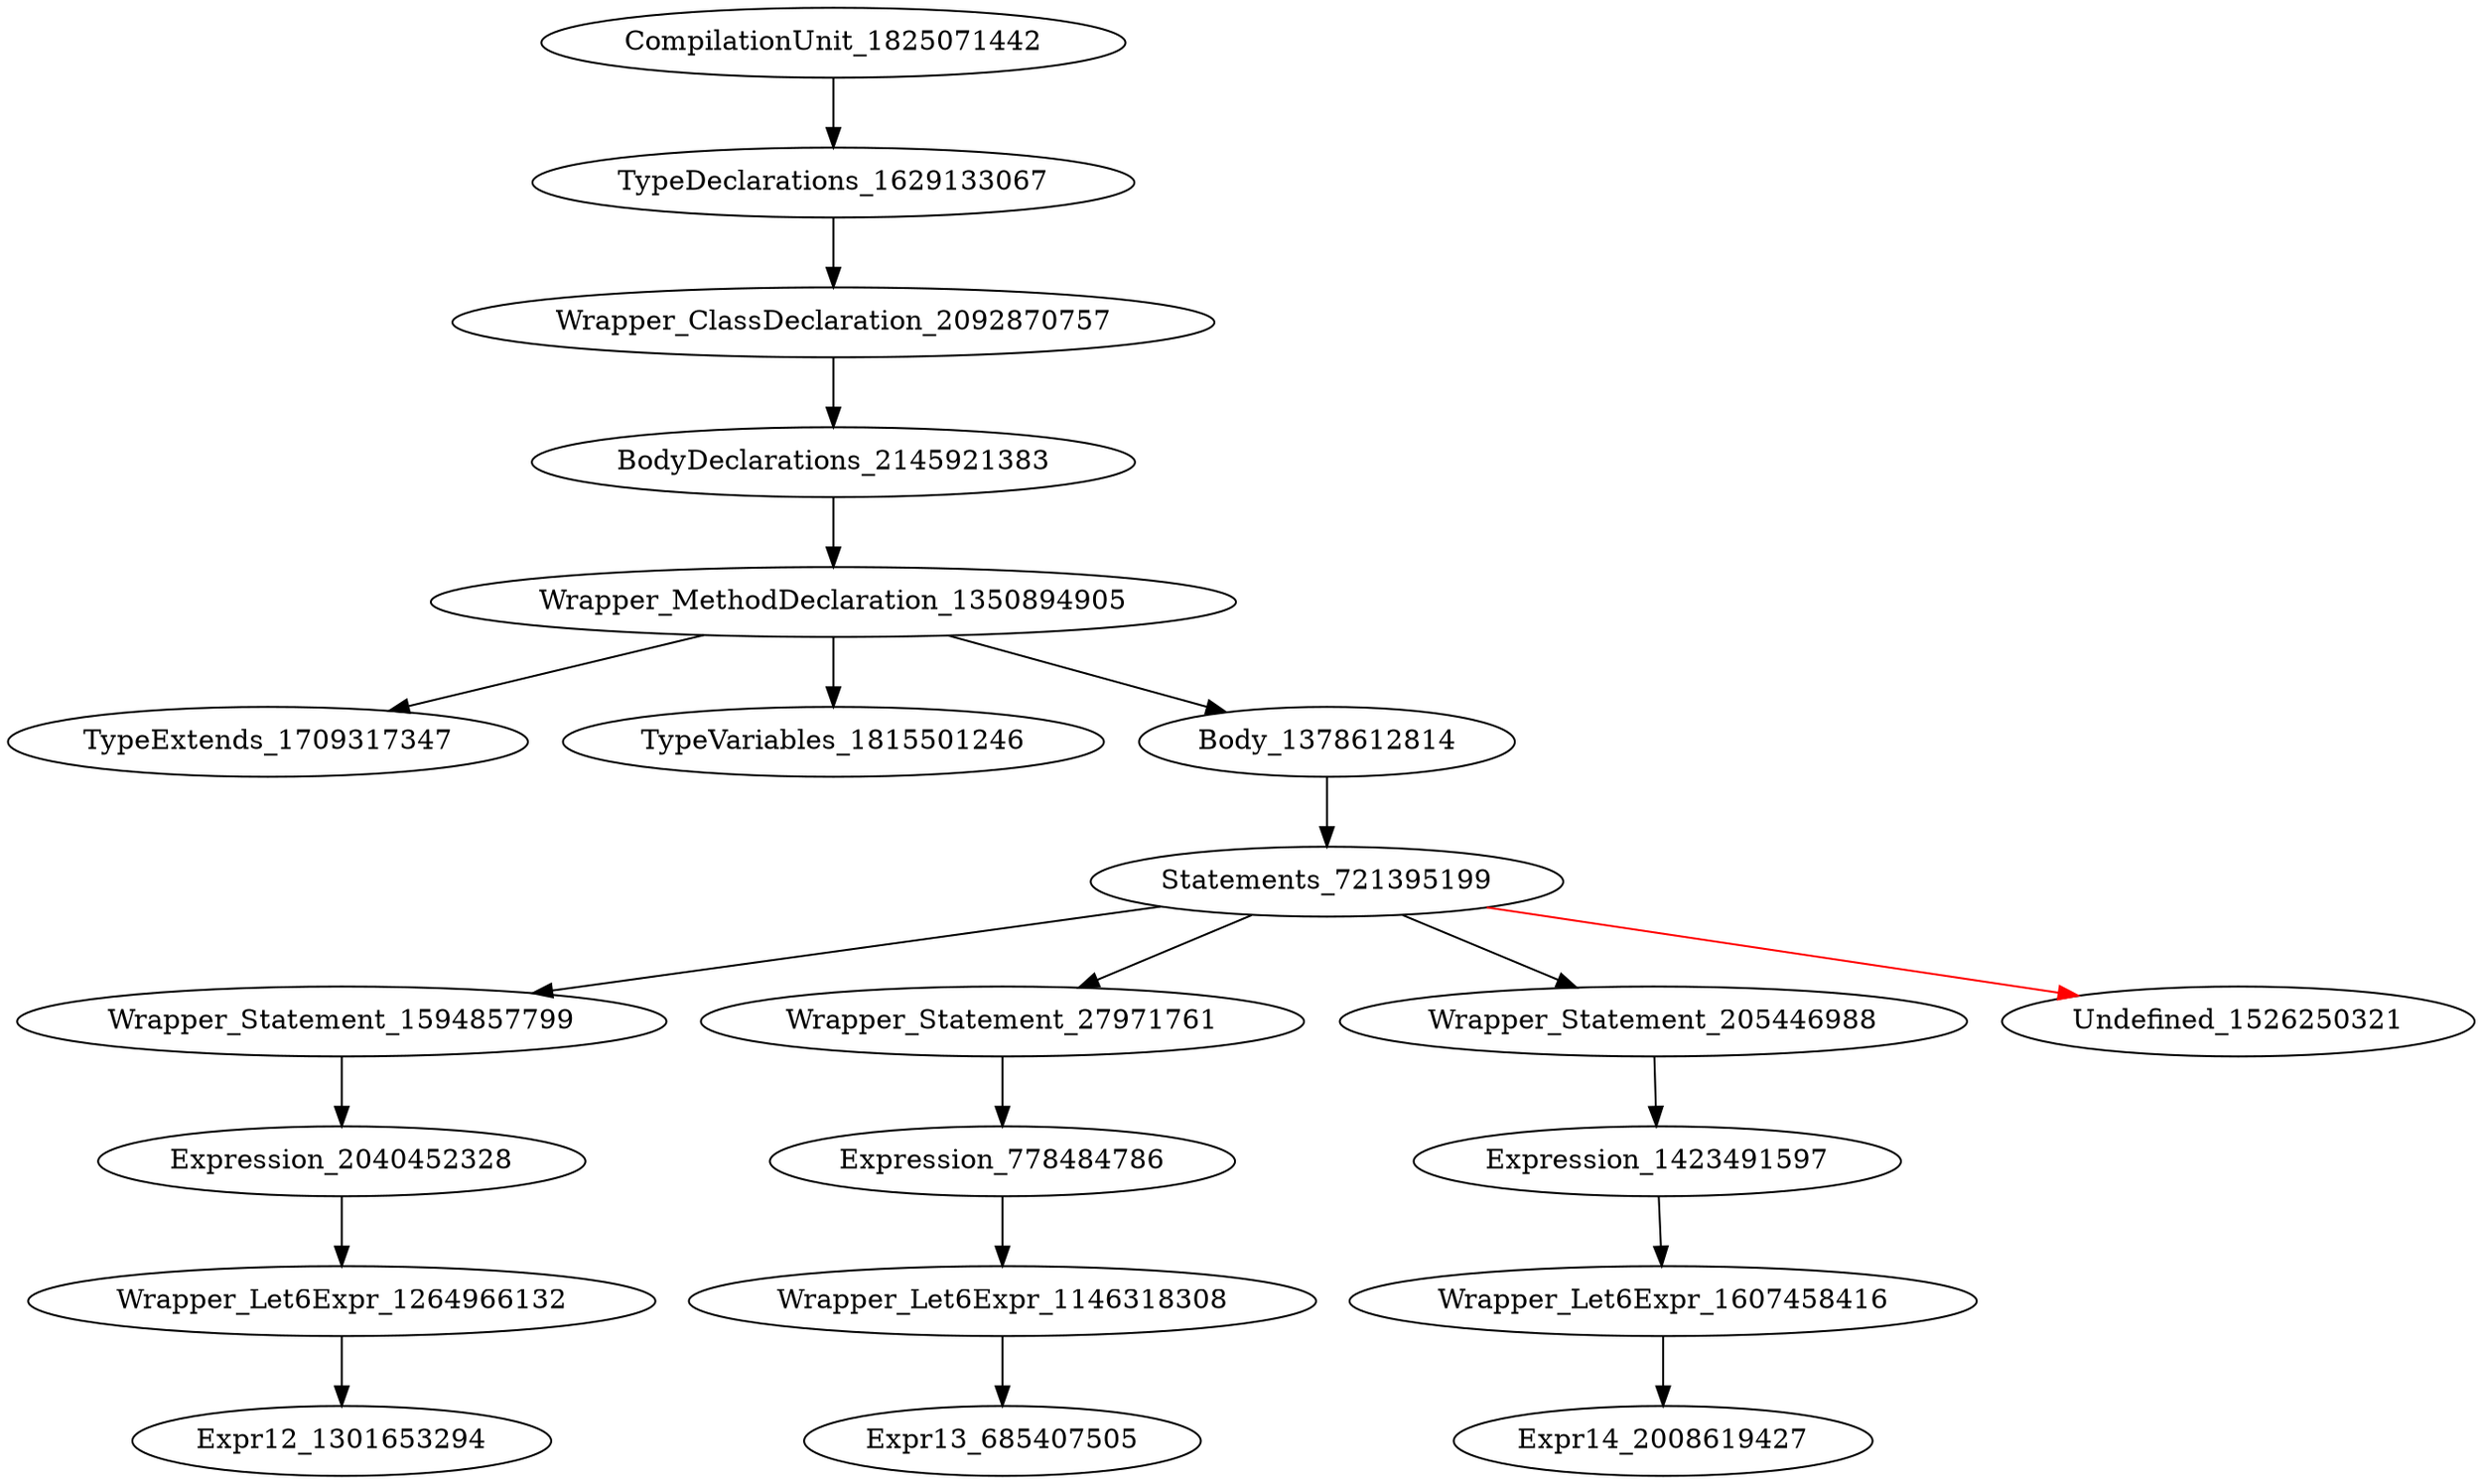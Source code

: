 digraph {
CompilationUnit_1825071442 -> TypeDeclarations_1629133067
TypeDeclarations_1629133067 -> Wrapper_ClassDeclaration_2092870757
Wrapper_ClassDeclaration_2092870757 -> BodyDeclarations_2145921383
BodyDeclarations_2145921383 -> Wrapper_MethodDeclaration_1350894905
Wrapper_MethodDeclaration_1350894905 -> TypeExtends_1709317347
Wrapper_MethodDeclaration_1350894905 -> TypeVariables_1815501246
Wrapper_MethodDeclaration_1350894905 -> Body_1378612814
Body_1378612814 -> Statements_721395199
Statements_721395199 -> Wrapper_Statement_1594857799
Statements_721395199 -> Wrapper_Statement_27971761
Statements_721395199 -> Wrapper_Statement_205446988
Statements_721395199 -> Undefined_1526250321 [color = red] 
Wrapper_Statement_1594857799 -> Expression_2040452328
Wrapper_Statement_27971761 -> Expression_778484786
Wrapper_Statement_205446988 -> Expression_1423491597
Expression_2040452328 -> Wrapper_Let6Expr_1264966132
Expression_778484786 -> Wrapper_Let6Expr_1146318308
Expression_1423491597 -> Wrapper_Let6Expr_1607458416
Wrapper_Let6Expr_1264966132 -> Expr12_1301653294
Wrapper_Let6Expr_1146318308 -> Expr13_685407505
Wrapper_Let6Expr_1607458416 -> Expr14_2008619427
}